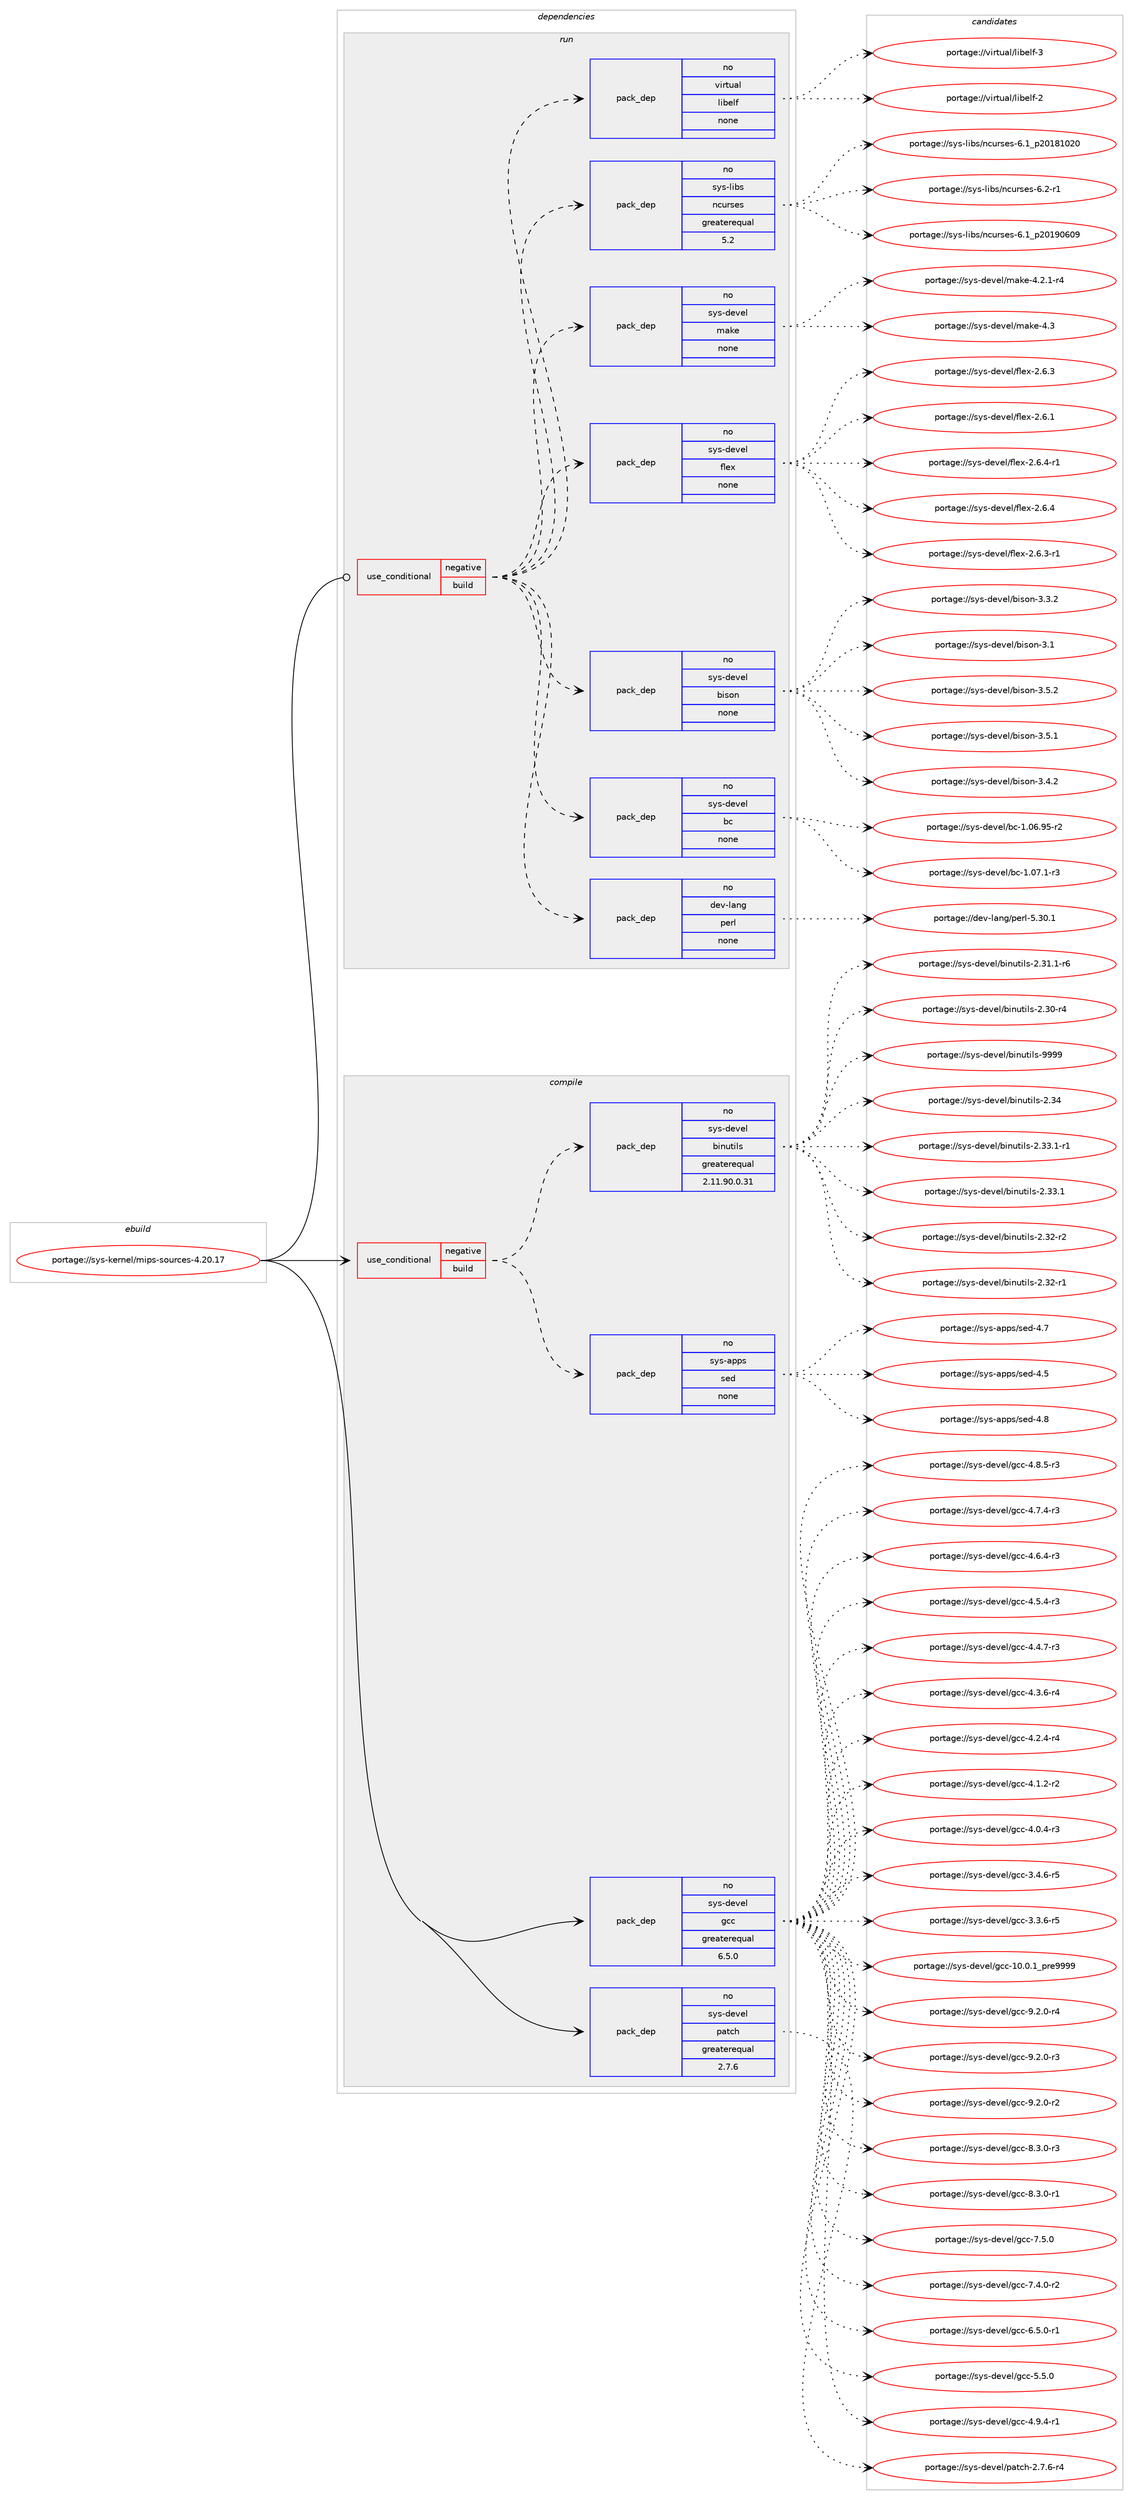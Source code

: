digraph prolog {

# *************
# Graph options
# *************

newrank=true;
concentrate=true;
compound=true;
graph [rankdir=LR,fontname=Helvetica,fontsize=10,ranksep=1.5];#, ranksep=2.5, nodesep=0.2];
edge  [arrowhead=vee];
node  [fontname=Helvetica,fontsize=10];

# **********
# The ebuild
# **********

subgraph cluster_leftcol {
color=gray;
rank=same;
label=<<i>ebuild</i>>;
id [label="portage://sys-kernel/mips-sources-4.20.17", color=red, width=4, href="../sys-kernel/mips-sources-4.20.17.svg"];
}

# ****************
# The dependencies
# ****************

subgraph cluster_midcol {
color=gray;
label=<<i>dependencies</i>>;
subgraph cluster_compile {
fillcolor="#eeeeee";
style=filled;
label=<<i>compile</i>>;
subgraph cond8378 {
dependency42903 [label=<<TABLE BORDER="0" CELLBORDER="1" CELLSPACING="0" CELLPADDING="4"><TR><TD ROWSPAN="3" CELLPADDING="10">use_conditional</TD></TR><TR><TD>negative</TD></TR><TR><TD>build</TD></TR></TABLE>>, shape=none, color=red];
subgraph pack33533 {
dependency42904 [label=<<TABLE BORDER="0" CELLBORDER="1" CELLSPACING="0" CELLPADDING="4" WIDTH="220"><TR><TD ROWSPAN="6" CELLPADDING="30">pack_dep</TD></TR><TR><TD WIDTH="110">no</TD></TR><TR><TD>sys-apps</TD></TR><TR><TD>sed</TD></TR><TR><TD>none</TD></TR><TR><TD></TD></TR></TABLE>>, shape=none, color=blue];
}
dependency42903:e -> dependency42904:w [weight=20,style="dashed",arrowhead="vee"];
subgraph pack33534 {
dependency42905 [label=<<TABLE BORDER="0" CELLBORDER="1" CELLSPACING="0" CELLPADDING="4" WIDTH="220"><TR><TD ROWSPAN="6" CELLPADDING="30">pack_dep</TD></TR><TR><TD WIDTH="110">no</TD></TR><TR><TD>sys-devel</TD></TR><TR><TD>binutils</TD></TR><TR><TD>greaterequal</TD></TR><TR><TD>2.11.90.0.31</TD></TR></TABLE>>, shape=none, color=blue];
}
dependency42903:e -> dependency42905:w [weight=20,style="dashed",arrowhead="vee"];
}
id:e -> dependency42903:w [weight=20,style="solid",arrowhead="vee"];
subgraph pack33535 {
dependency42906 [label=<<TABLE BORDER="0" CELLBORDER="1" CELLSPACING="0" CELLPADDING="4" WIDTH="220"><TR><TD ROWSPAN="6" CELLPADDING="30">pack_dep</TD></TR><TR><TD WIDTH="110">no</TD></TR><TR><TD>sys-devel</TD></TR><TR><TD>gcc</TD></TR><TR><TD>greaterequal</TD></TR><TR><TD>6.5.0</TD></TR></TABLE>>, shape=none, color=blue];
}
id:e -> dependency42906:w [weight=20,style="solid",arrowhead="vee"];
subgraph pack33536 {
dependency42907 [label=<<TABLE BORDER="0" CELLBORDER="1" CELLSPACING="0" CELLPADDING="4" WIDTH="220"><TR><TD ROWSPAN="6" CELLPADDING="30">pack_dep</TD></TR><TR><TD WIDTH="110">no</TD></TR><TR><TD>sys-devel</TD></TR><TR><TD>patch</TD></TR><TR><TD>greaterequal</TD></TR><TR><TD>2.7.6</TD></TR></TABLE>>, shape=none, color=blue];
}
id:e -> dependency42907:w [weight=20,style="solid",arrowhead="vee"];
}
subgraph cluster_compileandrun {
fillcolor="#eeeeee";
style=filled;
label=<<i>compile and run</i>>;
}
subgraph cluster_run {
fillcolor="#eeeeee";
style=filled;
label=<<i>run</i>>;
subgraph cond8379 {
dependency42908 [label=<<TABLE BORDER="0" CELLBORDER="1" CELLSPACING="0" CELLPADDING="4"><TR><TD ROWSPAN="3" CELLPADDING="10">use_conditional</TD></TR><TR><TD>negative</TD></TR><TR><TD>build</TD></TR></TABLE>>, shape=none, color=red];
subgraph pack33537 {
dependency42909 [label=<<TABLE BORDER="0" CELLBORDER="1" CELLSPACING="0" CELLPADDING="4" WIDTH="220"><TR><TD ROWSPAN="6" CELLPADDING="30">pack_dep</TD></TR><TR><TD WIDTH="110">no</TD></TR><TR><TD>dev-lang</TD></TR><TR><TD>perl</TD></TR><TR><TD>none</TD></TR><TR><TD></TD></TR></TABLE>>, shape=none, color=blue];
}
dependency42908:e -> dependency42909:w [weight=20,style="dashed",arrowhead="vee"];
subgraph pack33538 {
dependency42910 [label=<<TABLE BORDER="0" CELLBORDER="1" CELLSPACING="0" CELLPADDING="4" WIDTH="220"><TR><TD ROWSPAN="6" CELLPADDING="30">pack_dep</TD></TR><TR><TD WIDTH="110">no</TD></TR><TR><TD>sys-devel</TD></TR><TR><TD>bc</TD></TR><TR><TD>none</TD></TR><TR><TD></TD></TR></TABLE>>, shape=none, color=blue];
}
dependency42908:e -> dependency42910:w [weight=20,style="dashed",arrowhead="vee"];
subgraph pack33539 {
dependency42911 [label=<<TABLE BORDER="0" CELLBORDER="1" CELLSPACING="0" CELLPADDING="4" WIDTH="220"><TR><TD ROWSPAN="6" CELLPADDING="30">pack_dep</TD></TR><TR><TD WIDTH="110">no</TD></TR><TR><TD>sys-devel</TD></TR><TR><TD>bison</TD></TR><TR><TD>none</TD></TR><TR><TD></TD></TR></TABLE>>, shape=none, color=blue];
}
dependency42908:e -> dependency42911:w [weight=20,style="dashed",arrowhead="vee"];
subgraph pack33540 {
dependency42912 [label=<<TABLE BORDER="0" CELLBORDER="1" CELLSPACING="0" CELLPADDING="4" WIDTH="220"><TR><TD ROWSPAN="6" CELLPADDING="30">pack_dep</TD></TR><TR><TD WIDTH="110">no</TD></TR><TR><TD>sys-devel</TD></TR><TR><TD>flex</TD></TR><TR><TD>none</TD></TR><TR><TD></TD></TR></TABLE>>, shape=none, color=blue];
}
dependency42908:e -> dependency42912:w [weight=20,style="dashed",arrowhead="vee"];
subgraph pack33541 {
dependency42913 [label=<<TABLE BORDER="0" CELLBORDER="1" CELLSPACING="0" CELLPADDING="4" WIDTH="220"><TR><TD ROWSPAN="6" CELLPADDING="30">pack_dep</TD></TR><TR><TD WIDTH="110">no</TD></TR><TR><TD>sys-devel</TD></TR><TR><TD>make</TD></TR><TR><TD>none</TD></TR><TR><TD></TD></TR></TABLE>>, shape=none, color=blue];
}
dependency42908:e -> dependency42913:w [weight=20,style="dashed",arrowhead="vee"];
subgraph pack33542 {
dependency42914 [label=<<TABLE BORDER="0" CELLBORDER="1" CELLSPACING="0" CELLPADDING="4" WIDTH="220"><TR><TD ROWSPAN="6" CELLPADDING="30">pack_dep</TD></TR><TR><TD WIDTH="110">no</TD></TR><TR><TD>sys-libs</TD></TR><TR><TD>ncurses</TD></TR><TR><TD>greaterequal</TD></TR><TR><TD>5.2</TD></TR></TABLE>>, shape=none, color=blue];
}
dependency42908:e -> dependency42914:w [weight=20,style="dashed",arrowhead="vee"];
subgraph pack33543 {
dependency42915 [label=<<TABLE BORDER="0" CELLBORDER="1" CELLSPACING="0" CELLPADDING="4" WIDTH="220"><TR><TD ROWSPAN="6" CELLPADDING="30">pack_dep</TD></TR><TR><TD WIDTH="110">no</TD></TR><TR><TD>virtual</TD></TR><TR><TD>libelf</TD></TR><TR><TD>none</TD></TR><TR><TD></TD></TR></TABLE>>, shape=none, color=blue];
}
dependency42908:e -> dependency42915:w [weight=20,style="dashed",arrowhead="vee"];
}
id:e -> dependency42908:w [weight=20,style="solid",arrowhead="odot"];
}
}

# **************
# The candidates
# **************

subgraph cluster_choices {
rank=same;
color=gray;
label=<<i>candidates</i>>;

subgraph choice33533 {
color=black;
nodesep=1;
choice11512111545971121121154711510110045524656 [label="portage://sys-apps/sed-4.8", color=red, width=4,href="../sys-apps/sed-4.8.svg"];
choice11512111545971121121154711510110045524655 [label="portage://sys-apps/sed-4.7", color=red, width=4,href="../sys-apps/sed-4.7.svg"];
choice11512111545971121121154711510110045524653 [label="portage://sys-apps/sed-4.5", color=red, width=4,href="../sys-apps/sed-4.5.svg"];
dependency42904:e -> choice11512111545971121121154711510110045524656:w [style=dotted,weight="100"];
dependency42904:e -> choice11512111545971121121154711510110045524655:w [style=dotted,weight="100"];
dependency42904:e -> choice11512111545971121121154711510110045524653:w [style=dotted,weight="100"];
}
subgraph choice33534 {
color=black;
nodesep=1;
choice1151211154510010111810110847981051101171161051081154557575757 [label="portage://sys-devel/binutils-9999", color=red, width=4,href="../sys-devel/binutils-9999.svg"];
choice1151211154510010111810110847981051101171161051081154550465152 [label="portage://sys-devel/binutils-2.34", color=red, width=4,href="../sys-devel/binutils-2.34.svg"];
choice115121115451001011181011084798105110117116105108115455046515146494511449 [label="portage://sys-devel/binutils-2.33.1-r1", color=red, width=4,href="../sys-devel/binutils-2.33.1-r1.svg"];
choice11512111545100101118101108479810511011711610510811545504651514649 [label="portage://sys-devel/binutils-2.33.1", color=red, width=4,href="../sys-devel/binutils-2.33.1.svg"];
choice11512111545100101118101108479810511011711610510811545504651504511450 [label="portage://sys-devel/binutils-2.32-r2", color=red, width=4,href="../sys-devel/binutils-2.32-r2.svg"];
choice11512111545100101118101108479810511011711610510811545504651504511449 [label="portage://sys-devel/binutils-2.32-r1", color=red, width=4,href="../sys-devel/binutils-2.32-r1.svg"];
choice115121115451001011181011084798105110117116105108115455046514946494511454 [label="portage://sys-devel/binutils-2.31.1-r6", color=red, width=4,href="../sys-devel/binutils-2.31.1-r6.svg"];
choice11512111545100101118101108479810511011711610510811545504651484511452 [label="portage://sys-devel/binutils-2.30-r4", color=red, width=4,href="../sys-devel/binutils-2.30-r4.svg"];
dependency42905:e -> choice1151211154510010111810110847981051101171161051081154557575757:w [style=dotted,weight="100"];
dependency42905:e -> choice1151211154510010111810110847981051101171161051081154550465152:w [style=dotted,weight="100"];
dependency42905:e -> choice115121115451001011181011084798105110117116105108115455046515146494511449:w [style=dotted,weight="100"];
dependency42905:e -> choice11512111545100101118101108479810511011711610510811545504651514649:w [style=dotted,weight="100"];
dependency42905:e -> choice11512111545100101118101108479810511011711610510811545504651504511450:w [style=dotted,weight="100"];
dependency42905:e -> choice11512111545100101118101108479810511011711610510811545504651504511449:w [style=dotted,weight="100"];
dependency42905:e -> choice115121115451001011181011084798105110117116105108115455046514946494511454:w [style=dotted,weight="100"];
dependency42905:e -> choice11512111545100101118101108479810511011711610510811545504651484511452:w [style=dotted,weight="100"];
}
subgraph choice33535 {
color=black;
nodesep=1;
choice115121115451001011181011084710399994557465046484511452 [label="portage://sys-devel/gcc-9.2.0-r4", color=red, width=4,href="../sys-devel/gcc-9.2.0-r4.svg"];
choice115121115451001011181011084710399994557465046484511451 [label="portage://sys-devel/gcc-9.2.0-r3", color=red, width=4,href="../sys-devel/gcc-9.2.0-r3.svg"];
choice115121115451001011181011084710399994557465046484511450 [label="portage://sys-devel/gcc-9.2.0-r2", color=red, width=4,href="../sys-devel/gcc-9.2.0-r2.svg"];
choice115121115451001011181011084710399994556465146484511451 [label="portage://sys-devel/gcc-8.3.0-r3", color=red, width=4,href="../sys-devel/gcc-8.3.0-r3.svg"];
choice115121115451001011181011084710399994556465146484511449 [label="portage://sys-devel/gcc-8.3.0-r1", color=red, width=4,href="../sys-devel/gcc-8.3.0-r1.svg"];
choice11512111545100101118101108471039999455546534648 [label="portage://sys-devel/gcc-7.5.0", color=red, width=4,href="../sys-devel/gcc-7.5.0.svg"];
choice115121115451001011181011084710399994555465246484511450 [label="portage://sys-devel/gcc-7.4.0-r2", color=red, width=4,href="../sys-devel/gcc-7.4.0-r2.svg"];
choice115121115451001011181011084710399994554465346484511449 [label="portage://sys-devel/gcc-6.5.0-r1", color=red, width=4,href="../sys-devel/gcc-6.5.0-r1.svg"];
choice11512111545100101118101108471039999455346534648 [label="portage://sys-devel/gcc-5.5.0", color=red, width=4,href="../sys-devel/gcc-5.5.0.svg"];
choice115121115451001011181011084710399994552465746524511449 [label="portage://sys-devel/gcc-4.9.4-r1", color=red, width=4,href="../sys-devel/gcc-4.9.4-r1.svg"];
choice115121115451001011181011084710399994552465646534511451 [label="portage://sys-devel/gcc-4.8.5-r3", color=red, width=4,href="../sys-devel/gcc-4.8.5-r3.svg"];
choice115121115451001011181011084710399994552465546524511451 [label="portage://sys-devel/gcc-4.7.4-r3", color=red, width=4,href="../sys-devel/gcc-4.7.4-r3.svg"];
choice115121115451001011181011084710399994552465446524511451 [label="portage://sys-devel/gcc-4.6.4-r3", color=red, width=4,href="../sys-devel/gcc-4.6.4-r3.svg"];
choice115121115451001011181011084710399994552465346524511451 [label="portage://sys-devel/gcc-4.5.4-r3", color=red, width=4,href="../sys-devel/gcc-4.5.4-r3.svg"];
choice115121115451001011181011084710399994552465246554511451 [label="portage://sys-devel/gcc-4.4.7-r3", color=red, width=4,href="../sys-devel/gcc-4.4.7-r3.svg"];
choice115121115451001011181011084710399994552465146544511452 [label="portage://sys-devel/gcc-4.3.6-r4", color=red, width=4,href="../sys-devel/gcc-4.3.6-r4.svg"];
choice115121115451001011181011084710399994552465046524511452 [label="portage://sys-devel/gcc-4.2.4-r4", color=red, width=4,href="../sys-devel/gcc-4.2.4-r4.svg"];
choice115121115451001011181011084710399994552464946504511450 [label="portage://sys-devel/gcc-4.1.2-r2", color=red, width=4,href="../sys-devel/gcc-4.1.2-r2.svg"];
choice115121115451001011181011084710399994552464846524511451 [label="portage://sys-devel/gcc-4.0.4-r3", color=red, width=4,href="../sys-devel/gcc-4.0.4-r3.svg"];
choice115121115451001011181011084710399994551465246544511453 [label="portage://sys-devel/gcc-3.4.6-r5", color=red, width=4,href="../sys-devel/gcc-3.4.6-r5.svg"];
choice115121115451001011181011084710399994551465146544511453 [label="portage://sys-devel/gcc-3.3.6-r5", color=red, width=4,href="../sys-devel/gcc-3.3.6-r5.svg"];
choice11512111545100101118101108471039999454948464846499511211410157575757 [label="portage://sys-devel/gcc-10.0.1_pre9999", color=red, width=4,href="../sys-devel/gcc-10.0.1_pre9999.svg"];
dependency42906:e -> choice115121115451001011181011084710399994557465046484511452:w [style=dotted,weight="100"];
dependency42906:e -> choice115121115451001011181011084710399994557465046484511451:w [style=dotted,weight="100"];
dependency42906:e -> choice115121115451001011181011084710399994557465046484511450:w [style=dotted,weight="100"];
dependency42906:e -> choice115121115451001011181011084710399994556465146484511451:w [style=dotted,weight="100"];
dependency42906:e -> choice115121115451001011181011084710399994556465146484511449:w [style=dotted,weight="100"];
dependency42906:e -> choice11512111545100101118101108471039999455546534648:w [style=dotted,weight="100"];
dependency42906:e -> choice115121115451001011181011084710399994555465246484511450:w [style=dotted,weight="100"];
dependency42906:e -> choice115121115451001011181011084710399994554465346484511449:w [style=dotted,weight="100"];
dependency42906:e -> choice11512111545100101118101108471039999455346534648:w [style=dotted,weight="100"];
dependency42906:e -> choice115121115451001011181011084710399994552465746524511449:w [style=dotted,weight="100"];
dependency42906:e -> choice115121115451001011181011084710399994552465646534511451:w [style=dotted,weight="100"];
dependency42906:e -> choice115121115451001011181011084710399994552465546524511451:w [style=dotted,weight="100"];
dependency42906:e -> choice115121115451001011181011084710399994552465446524511451:w [style=dotted,weight="100"];
dependency42906:e -> choice115121115451001011181011084710399994552465346524511451:w [style=dotted,weight="100"];
dependency42906:e -> choice115121115451001011181011084710399994552465246554511451:w [style=dotted,weight="100"];
dependency42906:e -> choice115121115451001011181011084710399994552465146544511452:w [style=dotted,weight="100"];
dependency42906:e -> choice115121115451001011181011084710399994552465046524511452:w [style=dotted,weight="100"];
dependency42906:e -> choice115121115451001011181011084710399994552464946504511450:w [style=dotted,weight="100"];
dependency42906:e -> choice115121115451001011181011084710399994552464846524511451:w [style=dotted,weight="100"];
dependency42906:e -> choice115121115451001011181011084710399994551465246544511453:w [style=dotted,weight="100"];
dependency42906:e -> choice115121115451001011181011084710399994551465146544511453:w [style=dotted,weight="100"];
dependency42906:e -> choice11512111545100101118101108471039999454948464846499511211410157575757:w [style=dotted,weight="100"];
}
subgraph choice33536 {
color=black;
nodesep=1;
choice115121115451001011181011084711297116991044550465546544511452 [label="portage://sys-devel/patch-2.7.6-r4", color=red, width=4,href="../sys-devel/patch-2.7.6-r4.svg"];
dependency42907:e -> choice115121115451001011181011084711297116991044550465546544511452:w [style=dotted,weight="100"];
}
subgraph choice33537 {
color=black;
nodesep=1;
choice10010111845108971101034711210111410845534651484649 [label="portage://dev-lang/perl-5.30.1", color=red, width=4,href="../dev-lang/perl-5.30.1.svg"];
dependency42909:e -> choice10010111845108971101034711210111410845534651484649:w [style=dotted,weight="100"];
}
subgraph choice33538 {
color=black;
nodesep=1;
choice11512111545100101118101108479899454946485546494511451 [label="portage://sys-devel/bc-1.07.1-r3", color=red, width=4,href="../sys-devel/bc-1.07.1-r3.svg"];
choice1151211154510010111810110847989945494648544657534511450 [label="portage://sys-devel/bc-1.06.95-r2", color=red, width=4,href="../sys-devel/bc-1.06.95-r2.svg"];
dependency42910:e -> choice11512111545100101118101108479899454946485546494511451:w [style=dotted,weight="100"];
dependency42910:e -> choice1151211154510010111810110847989945494648544657534511450:w [style=dotted,weight="100"];
}
subgraph choice33539 {
color=black;
nodesep=1;
choice115121115451001011181011084798105115111110455146534650 [label="portage://sys-devel/bison-3.5.2", color=red, width=4,href="../sys-devel/bison-3.5.2.svg"];
choice115121115451001011181011084798105115111110455146534649 [label="portage://sys-devel/bison-3.5.1", color=red, width=4,href="../sys-devel/bison-3.5.1.svg"];
choice115121115451001011181011084798105115111110455146524650 [label="portage://sys-devel/bison-3.4.2", color=red, width=4,href="../sys-devel/bison-3.4.2.svg"];
choice115121115451001011181011084798105115111110455146514650 [label="portage://sys-devel/bison-3.3.2", color=red, width=4,href="../sys-devel/bison-3.3.2.svg"];
choice11512111545100101118101108479810511511111045514649 [label="portage://sys-devel/bison-3.1", color=red, width=4,href="../sys-devel/bison-3.1.svg"];
dependency42911:e -> choice115121115451001011181011084798105115111110455146534650:w [style=dotted,weight="100"];
dependency42911:e -> choice115121115451001011181011084798105115111110455146534649:w [style=dotted,weight="100"];
dependency42911:e -> choice115121115451001011181011084798105115111110455146524650:w [style=dotted,weight="100"];
dependency42911:e -> choice115121115451001011181011084798105115111110455146514650:w [style=dotted,weight="100"];
dependency42911:e -> choice11512111545100101118101108479810511511111045514649:w [style=dotted,weight="100"];
}
subgraph choice33540 {
color=black;
nodesep=1;
choice11512111545100101118101108471021081011204550465446524511449 [label="portage://sys-devel/flex-2.6.4-r1", color=red, width=4,href="../sys-devel/flex-2.6.4-r1.svg"];
choice1151211154510010111810110847102108101120455046544652 [label="portage://sys-devel/flex-2.6.4", color=red, width=4,href="../sys-devel/flex-2.6.4.svg"];
choice11512111545100101118101108471021081011204550465446514511449 [label="portage://sys-devel/flex-2.6.3-r1", color=red, width=4,href="../sys-devel/flex-2.6.3-r1.svg"];
choice1151211154510010111810110847102108101120455046544651 [label="portage://sys-devel/flex-2.6.3", color=red, width=4,href="../sys-devel/flex-2.6.3.svg"];
choice1151211154510010111810110847102108101120455046544649 [label="portage://sys-devel/flex-2.6.1", color=red, width=4,href="../sys-devel/flex-2.6.1.svg"];
dependency42912:e -> choice11512111545100101118101108471021081011204550465446524511449:w [style=dotted,weight="100"];
dependency42912:e -> choice1151211154510010111810110847102108101120455046544652:w [style=dotted,weight="100"];
dependency42912:e -> choice11512111545100101118101108471021081011204550465446514511449:w [style=dotted,weight="100"];
dependency42912:e -> choice1151211154510010111810110847102108101120455046544651:w [style=dotted,weight="100"];
dependency42912:e -> choice1151211154510010111810110847102108101120455046544649:w [style=dotted,weight="100"];
}
subgraph choice33541 {
color=black;
nodesep=1;
choice11512111545100101118101108471099710710145524651 [label="portage://sys-devel/make-4.3", color=red, width=4,href="../sys-devel/make-4.3.svg"];
choice1151211154510010111810110847109971071014552465046494511452 [label="portage://sys-devel/make-4.2.1-r4", color=red, width=4,href="../sys-devel/make-4.2.1-r4.svg"];
dependency42913:e -> choice11512111545100101118101108471099710710145524651:w [style=dotted,weight="100"];
dependency42913:e -> choice1151211154510010111810110847109971071014552465046494511452:w [style=dotted,weight="100"];
}
subgraph choice33542 {
color=black;
nodesep=1;
choice11512111545108105981154711099117114115101115455446504511449 [label="portage://sys-libs/ncurses-6.2-r1", color=red, width=4,href="../sys-libs/ncurses-6.2-r1.svg"];
choice1151211154510810598115471109911711411510111545544649951125048495748544857 [label="portage://sys-libs/ncurses-6.1_p20190609", color=red, width=4,href="../sys-libs/ncurses-6.1_p20190609.svg"];
choice1151211154510810598115471109911711411510111545544649951125048495649485048 [label="portage://sys-libs/ncurses-6.1_p20181020", color=red, width=4,href="../sys-libs/ncurses-6.1_p20181020.svg"];
dependency42914:e -> choice11512111545108105981154711099117114115101115455446504511449:w [style=dotted,weight="100"];
dependency42914:e -> choice1151211154510810598115471109911711411510111545544649951125048495748544857:w [style=dotted,weight="100"];
dependency42914:e -> choice1151211154510810598115471109911711411510111545544649951125048495649485048:w [style=dotted,weight="100"];
}
subgraph choice33543 {
color=black;
nodesep=1;
choice1181051141161179710847108105981011081024551 [label="portage://virtual/libelf-3", color=red, width=4,href="../virtual/libelf-3.svg"];
choice1181051141161179710847108105981011081024550 [label="portage://virtual/libelf-2", color=red, width=4,href="../virtual/libelf-2.svg"];
dependency42915:e -> choice1181051141161179710847108105981011081024551:w [style=dotted,weight="100"];
dependency42915:e -> choice1181051141161179710847108105981011081024550:w [style=dotted,weight="100"];
}
}

}
